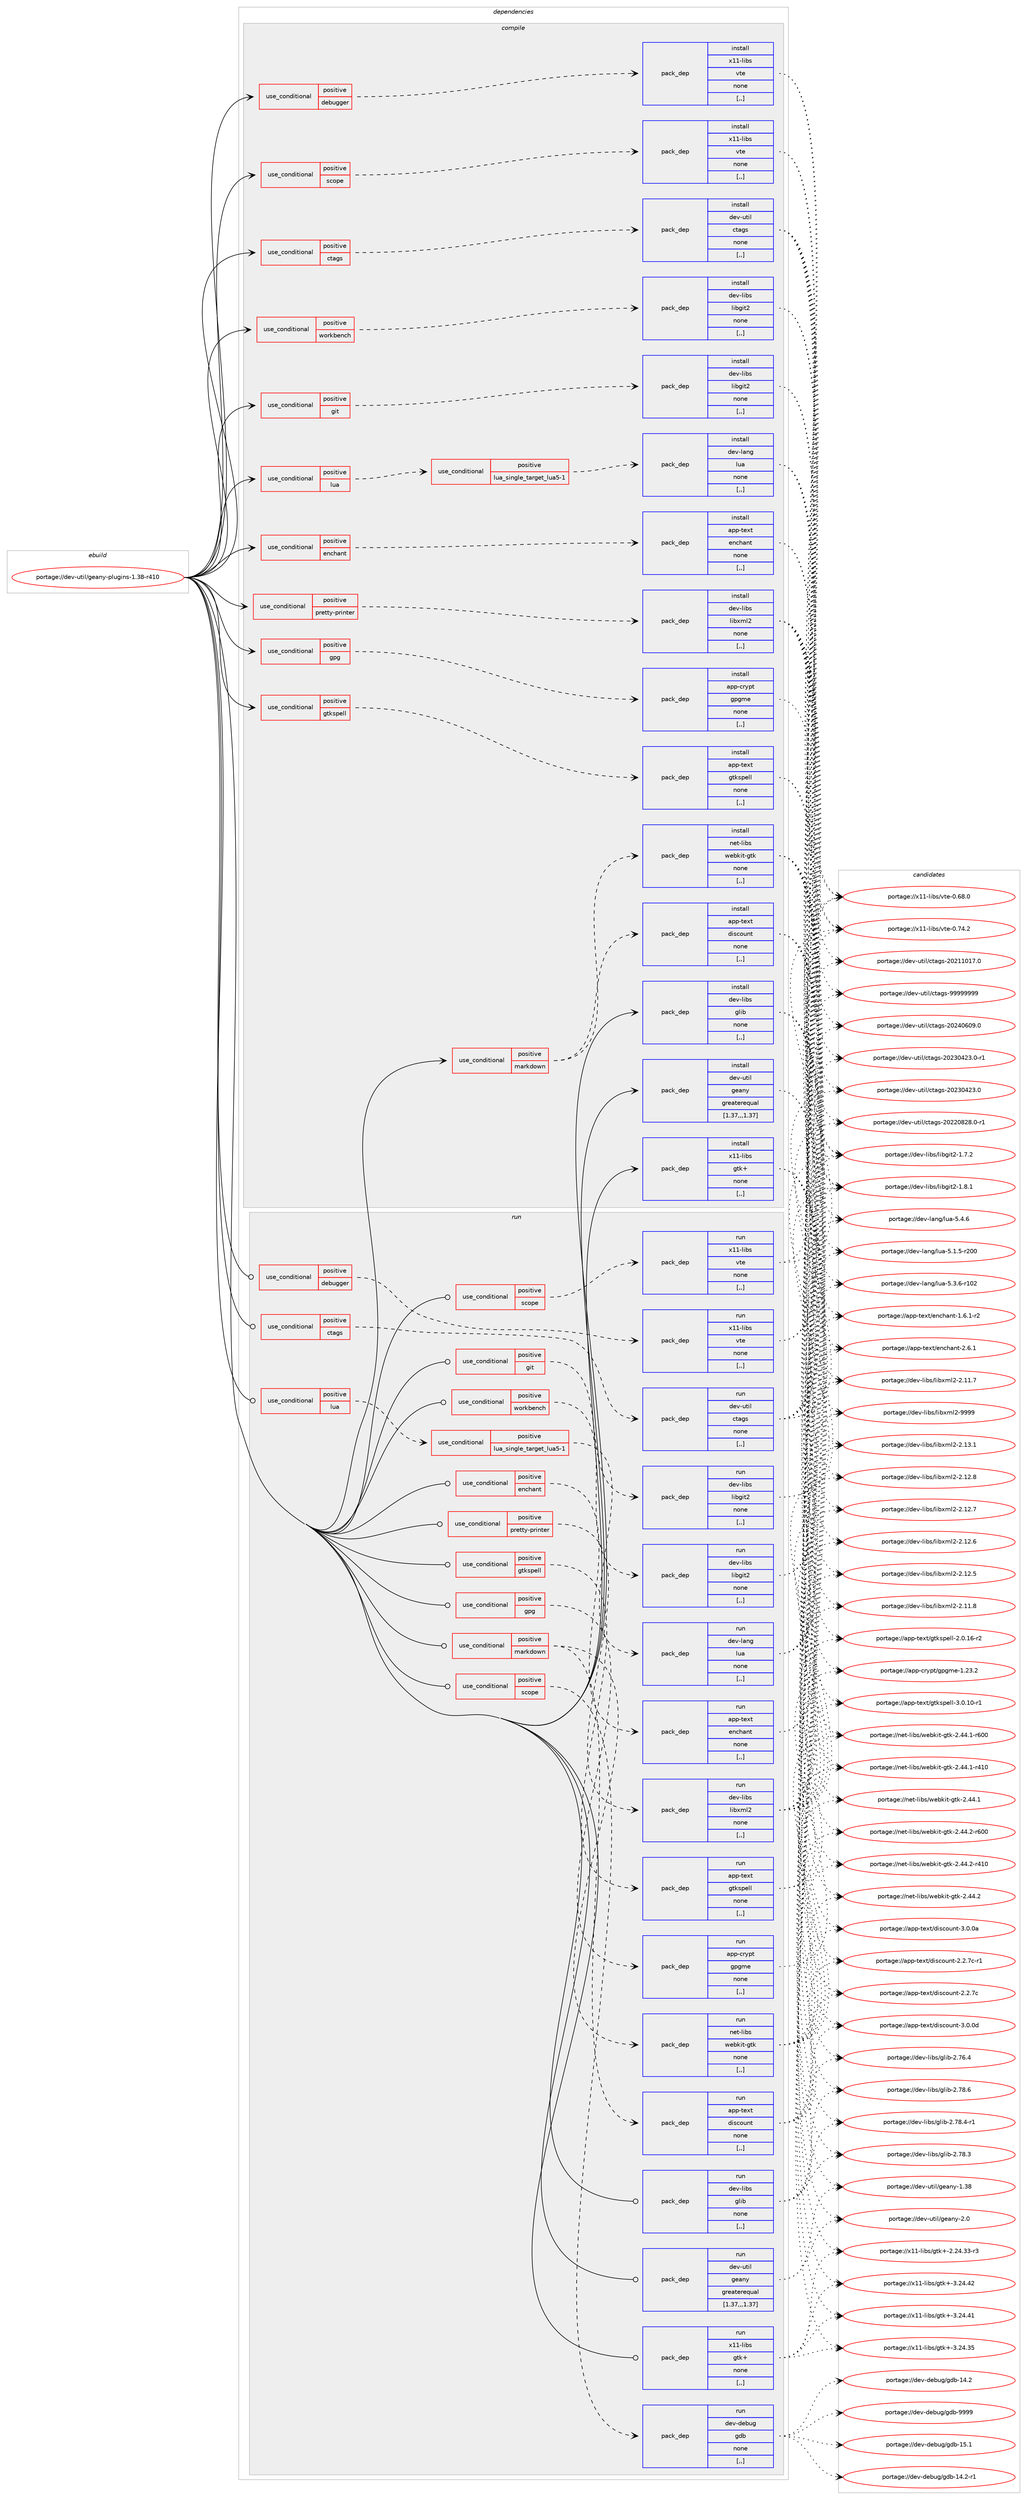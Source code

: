 digraph prolog {

# *************
# Graph options
# *************

newrank=true;
concentrate=true;
compound=true;
graph [rankdir=LR,fontname=Helvetica,fontsize=10,ranksep=1.5];#, ranksep=2.5, nodesep=0.2];
edge  [arrowhead=vee];
node  [fontname=Helvetica,fontsize=10];

# **********
# The ebuild
# **********

subgraph cluster_leftcol {
color=gray;
label=<<i>ebuild</i>>;
id [label="portage://dev-util/geany-plugins-1.38-r410", color=red, width=4, href="../dev-util/geany-plugins-1.38-r410.svg"];
}

# ****************
# The dependencies
# ****************

subgraph cluster_midcol {
color=gray;
label=<<i>dependencies</i>>;
subgraph cluster_compile {
fillcolor="#eeeeee";
style=filled;
label=<<i>compile</i>>;
subgraph cond60452 {
dependency214331 [label=<<TABLE BORDER="0" CELLBORDER="1" CELLSPACING="0" CELLPADDING="4"><TR><TD ROWSPAN="3" CELLPADDING="10">use_conditional</TD></TR><TR><TD>positive</TD></TR><TR><TD>ctags</TD></TR></TABLE>>, shape=none, color=red];
subgraph pack152474 {
dependency214332 [label=<<TABLE BORDER="0" CELLBORDER="1" CELLSPACING="0" CELLPADDING="4" WIDTH="220"><TR><TD ROWSPAN="6" CELLPADDING="30">pack_dep</TD></TR><TR><TD WIDTH="110">install</TD></TR><TR><TD>dev-util</TD></TR><TR><TD>ctags</TD></TR><TR><TD>none</TD></TR><TR><TD>[,,]</TD></TR></TABLE>>, shape=none, color=blue];
}
dependency214331:e -> dependency214332:w [weight=20,style="dashed",arrowhead="vee"];
}
id:e -> dependency214331:w [weight=20,style="solid",arrowhead="vee"];
subgraph cond60453 {
dependency214333 [label=<<TABLE BORDER="0" CELLBORDER="1" CELLSPACING="0" CELLPADDING="4"><TR><TD ROWSPAN="3" CELLPADDING="10">use_conditional</TD></TR><TR><TD>positive</TD></TR><TR><TD>debugger</TD></TR></TABLE>>, shape=none, color=red];
subgraph pack152475 {
dependency214334 [label=<<TABLE BORDER="0" CELLBORDER="1" CELLSPACING="0" CELLPADDING="4" WIDTH="220"><TR><TD ROWSPAN="6" CELLPADDING="30">pack_dep</TD></TR><TR><TD WIDTH="110">install</TD></TR><TR><TD>x11-libs</TD></TR><TR><TD>vte</TD></TR><TR><TD>none</TD></TR><TR><TD>[,,]</TD></TR></TABLE>>, shape=none, color=blue];
}
dependency214333:e -> dependency214334:w [weight=20,style="dashed",arrowhead="vee"];
}
id:e -> dependency214333:w [weight=20,style="solid",arrowhead="vee"];
subgraph cond60454 {
dependency214335 [label=<<TABLE BORDER="0" CELLBORDER="1" CELLSPACING="0" CELLPADDING="4"><TR><TD ROWSPAN="3" CELLPADDING="10">use_conditional</TD></TR><TR><TD>positive</TD></TR><TR><TD>enchant</TD></TR></TABLE>>, shape=none, color=red];
subgraph pack152476 {
dependency214336 [label=<<TABLE BORDER="0" CELLBORDER="1" CELLSPACING="0" CELLPADDING="4" WIDTH="220"><TR><TD ROWSPAN="6" CELLPADDING="30">pack_dep</TD></TR><TR><TD WIDTH="110">install</TD></TR><TR><TD>app-text</TD></TR><TR><TD>enchant</TD></TR><TR><TD>none</TD></TR><TR><TD>[,,]</TD></TR></TABLE>>, shape=none, color=blue];
}
dependency214335:e -> dependency214336:w [weight=20,style="dashed",arrowhead="vee"];
}
id:e -> dependency214335:w [weight=20,style="solid",arrowhead="vee"];
subgraph cond60455 {
dependency214337 [label=<<TABLE BORDER="0" CELLBORDER="1" CELLSPACING="0" CELLPADDING="4"><TR><TD ROWSPAN="3" CELLPADDING="10">use_conditional</TD></TR><TR><TD>positive</TD></TR><TR><TD>git</TD></TR></TABLE>>, shape=none, color=red];
subgraph pack152477 {
dependency214338 [label=<<TABLE BORDER="0" CELLBORDER="1" CELLSPACING="0" CELLPADDING="4" WIDTH="220"><TR><TD ROWSPAN="6" CELLPADDING="30">pack_dep</TD></TR><TR><TD WIDTH="110">install</TD></TR><TR><TD>dev-libs</TD></TR><TR><TD>libgit2</TD></TR><TR><TD>none</TD></TR><TR><TD>[,,]</TD></TR></TABLE>>, shape=none, color=blue];
}
dependency214337:e -> dependency214338:w [weight=20,style="dashed",arrowhead="vee"];
}
id:e -> dependency214337:w [weight=20,style="solid",arrowhead="vee"];
subgraph cond60456 {
dependency214339 [label=<<TABLE BORDER="0" CELLBORDER="1" CELLSPACING="0" CELLPADDING="4"><TR><TD ROWSPAN="3" CELLPADDING="10">use_conditional</TD></TR><TR><TD>positive</TD></TR><TR><TD>gpg</TD></TR></TABLE>>, shape=none, color=red];
subgraph pack152478 {
dependency214340 [label=<<TABLE BORDER="0" CELLBORDER="1" CELLSPACING="0" CELLPADDING="4" WIDTH="220"><TR><TD ROWSPAN="6" CELLPADDING="30">pack_dep</TD></TR><TR><TD WIDTH="110">install</TD></TR><TR><TD>app-crypt</TD></TR><TR><TD>gpgme</TD></TR><TR><TD>none</TD></TR><TR><TD>[,,]</TD></TR></TABLE>>, shape=none, color=blue];
}
dependency214339:e -> dependency214340:w [weight=20,style="dashed",arrowhead="vee"];
}
id:e -> dependency214339:w [weight=20,style="solid",arrowhead="vee"];
subgraph cond60457 {
dependency214341 [label=<<TABLE BORDER="0" CELLBORDER="1" CELLSPACING="0" CELLPADDING="4"><TR><TD ROWSPAN="3" CELLPADDING="10">use_conditional</TD></TR><TR><TD>positive</TD></TR><TR><TD>gtkspell</TD></TR></TABLE>>, shape=none, color=red];
subgraph pack152479 {
dependency214342 [label=<<TABLE BORDER="0" CELLBORDER="1" CELLSPACING="0" CELLPADDING="4" WIDTH="220"><TR><TD ROWSPAN="6" CELLPADDING="30">pack_dep</TD></TR><TR><TD WIDTH="110">install</TD></TR><TR><TD>app-text</TD></TR><TR><TD>gtkspell</TD></TR><TR><TD>none</TD></TR><TR><TD>[,,]</TD></TR></TABLE>>, shape=none, color=blue];
}
dependency214341:e -> dependency214342:w [weight=20,style="dashed",arrowhead="vee"];
}
id:e -> dependency214341:w [weight=20,style="solid",arrowhead="vee"];
subgraph cond60458 {
dependency214343 [label=<<TABLE BORDER="0" CELLBORDER="1" CELLSPACING="0" CELLPADDING="4"><TR><TD ROWSPAN="3" CELLPADDING="10">use_conditional</TD></TR><TR><TD>positive</TD></TR><TR><TD>lua</TD></TR></TABLE>>, shape=none, color=red];
subgraph cond60459 {
dependency214344 [label=<<TABLE BORDER="0" CELLBORDER="1" CELLSPACING="0" CELLPADDING="4"><TR><TD ROWSPAN="3" CELLPADDING="10">use_conditional</TD></TR><TR><TD>positive</TD></TR><TR><TD>lua_single_target_lua5-1</TD></TR></TABLE>>, shape=none, color=red];
subgraph pack152480 {
dependency214345 [label=<<TABLE BORDER="0" CELLBORDER="1" CELLSPACING="0" CELLPADDING="4" WIDTH="220"><TR><TD ROWSPAN="6" CELLPADDING="30">pack_dep</TD></TR><TR><TD WIDTH="110">install</TD></TR><TR><TD>dev-lang</TD></TR><TR><TD>lua</TD></TR><TR><TD>none</TD></TR><TR><TD>[,,]</TD></TR></TABLE>>, shape=none, color=blue];
}
dependency214344:e -> dependency214345:w [weight=20,style="dashed",arrowhead="vee"];
}
dependency214343:e -> dependency214344:w [weight=20,style="dashed",arrowhead="vee"];
}
id:e -> dependency214343:w [weight=20,style="solid",arrowhead="vee"];
subgraph cond60460 {
dependency214346 [label=<<TABLE BORDER="0" CELLBORDER="1" CELLSPACING="0" CELLPADDING="4"><TR><TD ROWSPAN="3" CELLPADDING="10">use_conditional</TD></TR><TR><TD>positive</TD></TR><TR><TD>markdown</TD></TR></TABLE>>, shape=none, color=red];
subgraph pack152481 {
dependency214347 [label=<<TABLE BORDER="0" CELLBORDER="1" CELLSPACING="0" CELLPADDING="4" WIDTH="220"><TR><TD ROWSPAN="6" CELLPADDING="30">pack_dep</TD></TR><TR><TD WIDTH="110">install</TD></TR><TR><TD>app-text</TD></TR><TR><TD>discount</TD></TR><TR><TD>none</TD></TR><TR><TD>[,,]</TD></TR></TABLE>>, shape=none, color=blue];
}
dependency214346:e -> dependency214347:w [weight=20,style="dashed",arrowhead="vee"];
subgraph pack152482 {
dependency214348 [label=<<TABLE BORDER="0" CELLBORDER="1" CELLSPACING="0" CELLPADDING="4" WIDTH="220"><TR><TD ROWSPAN="6" CELLPADDING="30">pack_dep</TD></TR><TR><TD WIDTH="110">install</TD></TR><TR><TD>net-libs</TD></TR><TR><TD>webkit-gtk</TD></TR><TR><TD>none</TD></TR><TR><TD>[,,]</TD></TR></TABLE>>, shape=none, color=blue];
}
dependency214346:e -> dependency214348:w [weight=20,style="dashed",arrowhead="vee"];
}
id:e -> dependency214346:w [weight=20,style="solid",arrowhead="vee"];
subgraph cond60461 {
dependency214349 [label=<<TABLE BORDER="0" CELLBORDER="1" CELLSPACING="0" CELLPADDING="4"><TR><TD ROWSPAN="3" CELLPADDING="10">use_conditional</TD></TR><TR><TD>positive</TD></TR><TR><TD>pretty-printer</TD></TR></TABLE>>, shape=none, color=red];
subgraph pack152483 {
dependency214350 [label=<<TABLE BORDER="0" CELLBORDER="1" CELLSPACING="0" CELLPADDING="4" WIDTH="220"><TR><TD ROWSPAN="6" CELLPADDING="30">pack_dep</TD></TR><TR><TD WIDTH="110">install</TD></TR><TR><TD>dev-libs</TD></TR><TR><TD>libxml2</TD></TR><TR><TD>none</TD></TR><TR><TD>[,,]</TD></TR></TABLE>>, shape=none, color=blue];
}
dependency214349:e -> dependency214350:w [weight=20,style="dashed",arrowhead="vee"];
}
id:e -> dependency214349:w [weight=20,style="solid",arrowhead="vee"];
subgraph cond60462 {
dependency214351 [label=<<TABLE BORDER="0" CELLBORDER="1" CELLSPACING="0" CELLPADDING="4"><TR><TD ROWSPAN="3" CELLPADDING="10">use_conditional</TD></TR><TR><TD>positive</TD></TR><TR><TD>scope</TD></TR></TABLE>>, shape=none, color=red];
subgraph pack152484 {
dependency214352 [label=<<TABLE BORDER="0" CELLBORDER="1" CELLSPACING="0" CELLPADDING="4" WIDTH="220"><TR><TD ROWSPAN="6" CELLPADDING="30">pack_dep</TD></TR><TR><TD WIDTH="110">install</TD></TR><TR><TD>x11-libs</TD></TR><TR><TD>vte</TD></TR><TR><TD>none</TD></TR><TR><TD>[,,]</TD></TR></TABLE>>, shape=none, color=blue];
}
dependency214351:e -> dependency214352:w [weight=20,style="dashed",arrowhead="vee"];
}
id:e -> dependency214351:w [weight=20,style="solid",arrowhead="vee"];
subgraph cond60463 {
dependency214353 [label=<<TABLE BORDER="0" CELLBORDER="1" CELLSPACING="0" CELLPADDING="4"><TR><TD ROWSPAN="3" CELLPADDING="10">use_conditional</TD></TR><TR><TD>positive</TD></TR><TR><TD>workbench</TD></TR></TABLE>>, shape=none, color=red];
subgraph pack152485 {
dependency214354 [label=<<TABLE BORDER="0" CELLBORDER="1" CELLSPACING="0" CELLPADDING="4" WIDTH="220"><TR><TD ROWSPAN="6" CELLPADDING="30">pack_dep</TD></TR><TR><TD WIDTH="110">install</TD></TR><TR><TD>dev-libs</TD></TR><TR><TD>libgit2</TD></TR><TR><TD>none</TD></TR><TR><TD>[,,]</TD></TR></TABLE>>, shape=none, color=blue];
}
dependency214353:e -> dependency214354:w [weight=20,style="dashed",arrowhead="vee"];
}
id:e -> dependency214353:w [weight=20,style="solid",arrowhead="vee"];
subgraph pack152486 {
dependency214355 [label=<<TABLE BORDER="0" CELLBORDER="1" CELLSPACING="0" CELLPADDING="4" WIDTH="220"><TR><TD ROWSPAN="6" CELLPADDING="30">pack_dep</TD></TR><TR><TD WIDTH="110">install</TD></TR><TR><TD>dev-libs</TD></TR><TR><TD>glib</TD></TR><TR><TD>none</TD></TR><TR><TD>[,,]</TD></TR></TABLE>>, shape=none, color=blue];
}
id:e -> dependency214355:w [weight=20,style="solid",arrowhead="vee"];
subgraph pack152487 {
dependency214356 [label=<<TABLE BORDER="0" CELLBORDER="1" CELLSPACING="0" CELLPADDING="4" WIDTH="220"><TR><TD ROWSPAN="6" CELLPADDING="30">pack_dep</TD></TR><TR><TD WIDTH="110">install</TD></TR><TR><TD>dev-util</TD></TR><TR><TD>geany</TD></TR><TR><TD>greaterequal</TD></TR><TR><TD>[1.37,,,1.37]</TD></TR></TABLE>>, shape=none, color=blue];
}
id:e -> dependency214356:w [weight=20,style="solid",arrowhead="vee"];
subgraph pack152488 {
dependency214357 [label=<<TABLE BORDER="0" CELLBORDER="1" CELLSPACING="0" CELLPADDING="4" WIDTH="220"><TR><TD ROWSPAN="6" CELLPADDING="30">pack_dep</TD></TR><TR><TD WIDTH="110">install</TD></TR><TR><TD>x11-libs</TD></TR><TR><TD>gtk+</TD></TR><TR><TD>none</TD></TR><TR><TD>[,,]</TD></TR></TABLE>>, shape=none, color=blue];
}
id:e -> dependency214357:w [weight=20,style="solid",arrowhead="vee"];
}
subgraph cluster_compileandrun {
fillcolor="#eeeeee";
style=filled;
label=<<i>compile and run</i>>;
}
subgraph cluster_run {
fillcolor="#eeeeee";
style=filled;
label=<<i>run</i>>;
subgraph cond60464 {
dependency214358 [label=<<TABLE BORDER="0" CELLBORDER="1" CELLSPACING="0" CELLPADDING="4"><TR><TD ROWSPAN="3" CELLPADDING="10">use_conditional</TD></TR><TR><TD>positive</TD></TR><TR><TD>ctags</TD></TR></TABLE>>, shape=none, color=red];
subgraph pack152489 {
dependency214359 [label=<<TABLE BORDER="0" CELLBORDER="1" CELLSPACING="0" CELLPADDING="4" WIDTH="220"><TR><TD ROWSPAN="6" CELLPADDING="30">pack_dep</TD></TR><TR><TD WIDTH="110">run</TD></TR><TR><TD>dev-util</TD></TR><TR><TD>ctags</TD></TR><TR><TD>none</TD></TR><TR><TD>[,,]</TD></TR></TABLE>>, shape=none, color=blue];
}
dependency214358:e -> dependency214359:w [weight=20,style="dashed",arrowhead="vee"];
}
id:e -> dependency214358:w [weight=20,style="solid",arrowhead="odot"];
subgraph cond60465 {
dependency214360 [label=<<TABLE BORDER="0" CELLBORDER="1" CELLSPACING="0" CELLPADDING="4"><TR><TD ROWSPAN="3" CELLPADDING="10">use_conditional</TD></TR><TR><TD>positive</TD></TR><TR><TD>debugger</TD></TR></TABLE>>, shape=none, color=red];
subgraph pack152490 {
dependency214361 [label=<<TABLE BORDER="0" CELLBORDER="1" CELLSPACING="0" CELLPADDING="4" WIDTH="220"><TR><TD ROWSPAN="6" CELLPADDING="30">pack_dep</TD></TR><TR><TD WIDTH="110">run</TD></TR><TR><TD>x11-libs</TD></TR><TR><TD>vte</TD></TR><TR><TD>none</TD></TR><TR><TD>[,,]</TD></TR></TABLE>>, shape=none, color=blue];
}
dependency214360:e -> dependency214361:w [weight=20,style="dashed",arrowhead="vee"];
}
id:e -> dependency214360:w [weight=20,style="solid",arrowhead="odot"];
subgraph cond60466 {
dependency214362 [label=<<TABLE BORDER="0" CELLBORDER="1" CELLSPACING="0" CELLPADDING="4"><TR><TD ROWSPAN="3" CELLPADDING="10">use_conditional</TD></TR><TR><TD>positive</TD></TR><TR><TD>enchant</TD></TR></TABLE>>, shape=none, color=red];
subgraph pack152491 {
dependency214363 [label=<<TABLE BORDER="0" CELLBORDER="1" CELLSPACING="0" CELLPADDING="4" WIDTH="220"><TR><TD ROWSPAN="6" CELLPADDING="30">pack_dep</TD></TR><TR><TD WIDTH="110">run</TD></TR><TR><TD>app-text</TD></TR><TR><TD>enchant</TD></TR><TR><TD>none</TD></TR><TR><TD>[,,]</TD></TR></TABLE>>, shape=none, color=blue];
}
dependency214362:e -> dependency214363:w [weight=20,style="dashed",arrowhead="vee"];
}
id:e -> dependency214362:w [weight=20,style="solid",arrowhead="odot"];
subgraph cond60467 {
dependency214364 [label=<<TABLE BORDER="0" CELLBORDER="1" CELLSPACING="0" CELLPADDING="4"><TR><TD ROWSPAN="3" CELLPADDING="10">use_conditional</TD></TR><TR><TD>positive</TD></TR><TR><TD>git</TD></TR></TABLE>>, shape=none, color=red];
subgraph pack152492 {
dependency214365 [label=<<TABLE BORDER="0" CELLBORDER="1" CELLSPACING="0" CELLPADDING="4" WIDTH="220"><TR><TD ROWSPAN="6" CELLPADDING="30">pack_dep</TD></TR><TR><TD WIDTH="110">run</TD></TR><TR><TD>dev-libs</TD></TR><TR><TD>libgit2</TD></TR><TR><TD>none</TD></TR><TR><TD>[,,]</TD></TR></TABLE>>, shape=none, color=blue];
}
dependency214364:e -> dependency214365:w [weight=20,style="dashed",arrowhead="vee"];
}
id:e -> dependency214364:w [weight=20,style="solid",arrowhead="odot"];
subgraph cond60468 {
dependency214366 [label=<<TABLE BORDER="0" CELLBORDER="1" CELLSPACING="0" CELLPADDING="4"><TR><TD ROWSPAN="3" CELLPADDING="10">use_conditional</TD></TR><TR><TD>positive</TD></TR><TR><TD>gpg</TD></TR></TABLE>>, shape=none, color=red];
subgraph pack152493 {
dependency214367 [label=<<TABLE BORDER="0" CELLBORDER="1" CELLSPACING="0" CELLPADDING="4" WIDTH="220"><TR><TD ROWSPAN="6" CELLPADDING="30">pack_dep</TD></TR><TR><TD WIDTH="110">run</TD></TR><TR><TD>app-crypt</TD></TR><TR><TD>gpgme</TD></TR><TR><TD>none</TD></TR><TR><TD>[,,]</TD></TR></TABLE>>, shape=none, color=blue];
}
dependency214366:e -> dependency214367:w [weight=20,style="dashed",arrowhead="vee"];
}
id:e -> dependency214366:w [weight=20,style="solid",arrowhead="odot"];
subgraph cond60469 {
dependency214368 [label=<<TABLE BORDER="0" CELLBORDER="1" CELLSPACING="0" CELLPADDING="4"><TR><TD ROWSPAN="3" CELLPADDING="10">use_conditional</TD></TR><TR><TD>positive</TD></TR><TR><TD>gtkspell</TD></TR></TABLE>>, shape=none, color=red];
subgraph pack152494 {
dependency214369 [label=<<TABLE BORDER="0" CELLBORDER="1" CELLSPACING="0" CELLPADDING="4" WIDTH="220"><TR><TD ROWSPAN="6" CELLPADDING="30">pack_dep</TD></TR><TR><TD WIDTH="110">run</TD></TR><TR><TD>app-text</TD></TR><TR><TD>gtkspell</TD></TR><TR><TD>none</TD></TR><TR><TD>[,,]</TD></TR></TABLE>>, shape=none, color=blue];
}
dependency214368:e -> dependency214369:w [weight=20,style="dashed",arrowhead="vee"];
}
id:e -> dependency214368:w [weight=20,style="solid",arrowhead="odot"];
subgraph cond60470 {
dependency214370 [label=<<TABLE BORDER="0" CELLBORDER="1" CELLSPACING="0" CELLPADDING="4"><TR><TD ROWSPAN="3" CELLPADDING="10">use_conditional</TD></TR><TR><TD>positive</TD></TR><TR><TD>lua</TD></TR></TABLE>>, shape=none, color=red];
subgraph cond60471 {
dependency214371 [label=<<TABLE BORDER="0" CELLBORDER="1" CELLSPACING="0" CELLPADDING="4"><TR><TD ROWSPAN="3" CELLPADDING="10">use_conditional</TD></TR><TR><TD>positive</TD></TR><TR><TD>lua_single_target_lua5-1</TD></TR></TABLE>>, shape=none, color=red];
subgraph pack152495 {
dependency214372 [label=<<TABLE BORDER="0" CELLBORDER="1" CELLSPACING="0" CELLPADDING="4" WIDTH="220"><TR><TD ROWSPAN="6" CELLPADDING="30">pack_dep</TD></TR><TR><TD WIDTH="110">run</TD></TR><TR><TD>dev-lang</TD></TR><TR><TD>lua</TD></TR><TR><TD>none</TD></TR><TR><TD>[,,]</TD></TR></TABLE>>, shape=none, color=blue];
}
dependency214371:e -> dependency214372:w [weight=20,style="dashed",arrowhead="vee"];
}
dependency214370:e -> dependency214371:w [weight=20,style="dashed",arrowhead="vee"];
}
id:e -> dependency214370:w [weight=20,style="solid",arrowhead="odot"];
subgraph cond60472 {
dependency214373 [label=<<TABLE BORDER="0" CELLBORDER="1" CELLSPACING="0" CELLPADDING="4"><TR><TD ROWSPAN="3" CELLPADDING="10">use_conditional</TD></TR><TR><TD>positive</TD></TR><TR><TD>markdown</TD></TR></TABLE>>, shape=none, color=red];
subgraph pack152496 {
dependency214374 [label=<<TABLE BORDER="0" CELLBORDER="1" CELLSPACING="0" CELLPADDING="4" WIDTH="220"><TR><TD ROWSPAN="6" CELLPADDING="30">pack_dep</TD></TR><TR><TD WIDTH="110">run</TD></TR><TR><TD>app-text</TD></TR><TR><TD>discount</TD></TR><TR><TD>none</TD></TR><TR><TD>[,,]</TD></TR></TABLE>>, shape=none, color=blue];
}
dependency214373:e -> dependency214374:w [weight=20,style="dashed",arrowhead="vee"];
subgraph pack152497 {
dependency214375 [label=<<TABLE BORDER="0" CELLBORDER="1" CELLSPACING="0" CELLPADDING="4" WIDTH="220"><TR><TD ROWSPAN="6" CELLPADDING="30">pack_dep</TD></TR><TR><TD WIDTH="110">run</TD></TR><TR><TD>net-libs</TD></TR><TR><TD>webkit-gtk</TD></TR><TR><TD>none</TD></TR><TR><TD>[,,]</TD></TR></TABLE>>, shape=none, color=blue];
}
dependency214373:e -> dependency214375:w [weight=20,style="dashed",arrowhead="vee"];
}
id:e -> dependency214373:w [weight=20,style="solid",arrowhead="odot"];
subgraph cond60473 {
dependency214376 [label=<<TABLE BORDER="0" CELLBORDER="1" CELLSPACING="0" CELLPADDING="4"><TR><TD ROWSPAN="3" CELLPADDING="10">use_conditional</TD></TR><TR><TD>positive</TD></TR><TR><TD>pretty-printer</TD></TR></TABLE>>, shape=none, color=red];
subgraph pack152498 {
dependency214377 [label=<<TABLE BORDER="0" CELLBORDER="1" CELLSPACING="0" CELLPADDING="4" WIDTH="220"><TR><TD ROWSPAN="6" CELLPADDING="30">pack_dep</TD></TR><TR><TD WIDTH="110">run</TD></TR><TR><TD>dev-libs</TD></TR><TR><TD>libxml2</TD></TR><TR><TD>none</TD></TR><TR><TD>[,,]</TD></TR></TABLE>>, shape=none, color=blue];
}
dependency214376:e -> dependency214377:w [weight=20,style="dashed",arrowhead="vee"];
}
id:e -> dependency214376:w [weight=20,style="solid",arrowhead="odot"];
subgraph cond60474 {
dependency214378 [label=<<TABLE BORDER="0" CELLBORDER="1" CELLSPACING="0" CELLPADDING="4"><TR><TD ROWSPAN="3" CELLPADDING="10">use_conditional</TD></TR><TR><TD>positive</TD></TR><TR><TD>scope</TD></TR></TABLE>>, shape=none, color=red];
subgraph pack152499 {
dependency214379 [label=<<TABLE BORDER="0" CELLBORDER="1" CELLSPACING="0" CELLPADDING="4" WIDTH="220"><TR><TD ROWSPAN="6" CELLPADDING="30">pack_dep</TD></TR><TR><TD WIDTH="110">run</TD></TR><TR><TD>dev-debug</TD></TR><TR><TD>gdb</TD></TR><TR><TD>none</TD></TR><TR><TD>[,,]</TD></TR></TABLE>>, shape=none, color=blue];
}
dependency214378:e -> dependency214379:w [weight=20,style="dashed",arrowhead="vee"];
}
id:e -> dependency214378:w [weight=20,style="solid",arrowhead="odot"];
subgraph cond60475 {
dependency214380 [label=<<TABLE BORDER="0" CELLBORDER="1" CELLSPACING="0" CELLPADDING="4"><TR><TD ROWSPAN="3" CELLPADDING="10">use_conditional</TD></TR><TR><TD>positive</TD></TR><TR><TD>scope</TD></TR></TABLE>>, shape=none, color=red];
subgraph pack152500 {
dependency214381 [label=<<TABLE BORDER="0" CELLBORDER="1" CELLSPACING="0" CELLPADDING="4" WIDTH="220"><TR><TD ROWSPAN="6" CELLPADDING="30">pack_dep</TD></TR><TR><TD WIDTH="110">run</TD></TR><TR><TD>x11-libs</TD></TR><TR><TD>vte</TD></TR><TR><TD>none</TD></TR><TR><TD>[,,]</TD></TR></TABLE>>, shape=none, color=blue];
}
dependency214380:e -> dependency214381:w [weight=20,style="dashed",arrowhead="vee"];
}
id:e -> dependency214380:w [weight=20,style="solid",arrowhead="odot"];
subgraph cond60476 {
dependency214382 [label=<<TABLE BORDER="0" CELLBORDER="1" CELLSPACING="0" CELLPADDING="4"><TR><TD ROWSPAN="3" CELLPADDING="10">use_conditional</TD></TR><TR><TD>positive</TD></TR><TR><TD>workbench</TD></TR></TABLE>>, shape=none, color=red];
subgraph pack152501 {
dependency214383 [label=<<TABLE BORDER="0" CELLBORDER="1" CELLSPACING="0" CELLPADDING="4" WIDTH="220"><TR><TD ROWSPAN="6" CELLPADDING="30">pack_dep</TD></TR><TR><TD WIDTH="110">run</TD></TR><TR><TD>dev-libs</TD></TR><TR><TD>libgit2</TD></TR><TR><TD>none</TD></TR><TR><TD>[,,]</TD></TR></TABLE>>, shape=none, color=blue];
}
dependency214382:e -> dependency214383:w [weight=20,style="dashed",arrowhead="vee"];
}
id:e -> dependency214382:w [weight=20,style="solid",arrowhead="odot"];
subgraph pack152502 {
dependency214384 [label=<<TABLE BORDER="0" CELLBORDER="1" CELLSPACING="0" CELLPADDING="4" WIDTH="220"><TR><TD ROWSPAN="6" CELLPADDING="30">pack_dep</TD></TR><TR><TD WIDTH="110">run</TD></TR><TR><TD>dev-libs</TD></TR><TR><TD>glib</TD></TR><TR><TD>none</TD></TR><TR><TD>[,,]</TD></TR></TABLE>>, shape=none, color=blue];
}
id:e -> dependency214384:w [weight=20,style="solid",arrowhead="odot"];
subgraph pack152503 {
dependency214385 [label=<<TABLE BORDER="0" CELLBORDER="1" CELLSPACING="0" CELLPADDING="4" WIDTH="220"><TR><TD ROWSPAN="6" CELLPADDING="30">pack_dep</TD></TR><TR><TD WIDTH="110">run</TD></TR><TR><TD>dev-util</TD></TR><TR><TD>geany</TD></TR><TR><TD>greaterequal</TD></TR><TR><TD>[1.37,,,1.37]</TD></TR></TABLE>>, shape=none, color=blue];
}
id:e -> dependency214385:w [weight=20,style="solid",arrowhead="odot"];
subgraph pack152504 {
dependency214386 [label=<<TABLE BORDER="0" CELLBORDER="1" CELLSPACING="0" CELLPADDING="4" WIDTH="220"><TR><TD ROWSPAN="6" CELLPADDING="30">pack_dep</TD></TR><TR><TD WIDTH="110">run</TD></TR><TR><TD>x11-libs</TD></TR><TR><TD>gtk+</TD></TR><TR><TD>none</TD></TR><TR><TD>[,,]</TD></TR></TABLE>>, shape=none, color=blue];
}
id:e -> dependency214386:w [weight=20,style="solid",arrowhead="odot"];
}
}

# **************
# The candidates
# **************

subgraph cluster_choices {
rank=same;
color=gray;
label=<<i>candidates</i>>;

subgraph choice152474 {
color=black;
nodesep=1;
choice10010111845117116105108479911697103115455757575757575757 [label="portage://dev-util/ctags-99999999", color=red, width=4,href="../dev-util/ctags-99999999.svg"];
choice100101118451171161051084799116971031154550485052485448574648 [label="portage://dev-util/ctags-20240609.0", color=red, width=4,href="../dev-util/ctags-20240609.0.svg"];
choice1001011184511711610510847991169710311545504850514852505146484511449 [label="portage://dev-util/ctags-20230423.0-r1", color=red, width=4,href="../dev-util/ctags-20230423.0-r1.svg"];
choice100101118451171161051084799116971031154550485051485250514648 [label="portage://dev-util/ctags-20230423.0", color=red, width=4,href="../dev-util/ctags-20230423.0.svg"];
choice1001011184511711610510847991169710311545504850504856505646484511449 [label="portage://dev-util/ctags-20220828.0-r1", color=red, width=4,href="../dev-util/ctags-20220828.0-r1.svg"];
choice100101118451171161051084799116971031154550485049494849554648 [label="portage://dev-util/ctags-20211017.0", color=red, width=4,href="../dev-util/ctags-20211017.0.svg"];
dependency214332:e -> choice10010111845117116105108479911697103115455757575757575757:w [style=dotted,weight="100"];
dependency214332:e -> choice100101118451171161051084799116971031154550485052485448574648:w [style=dotted,weight="100"];
dependency214332:e -> choice1001011184511711610510847991169710311545504850514852505146484511449:w [style=dotted,weight="100"];
dependency214332:e -> choice100101118451171161051084799116971031154550485051485250514648:w [style=dotted,weight="100"];
dependency214332:e -> choice1001011184511711610510847991169710311545504850504856505646484511449:w [style=dotted,weight="100"];
dependency214332:e -> choice100101118451171161051084799116971031154550485049494849554648:w [style=dotted,weight="100"];
}
subgraph choice152475 {
color=black;
nodesep=1;
choice120494945108105981154711811610145484655524650 [label="portage://x11-libs/vte-0.74.2", color=red, width=4,href="../x11-libs/vte-0.74.2.svg"];
choice120494945108105981154711811610145484654564648 [label="portage://x11-libs/vte-0.68.0", color=red, width=4,href="../x11-libs/vte-0.68.0.svg"];
dependency214334:e -> choice120494945108105981154711811610145484655524650:w [style=dotted,weight="100"];
dependency214334:e -> choice120494945108105981154711811610145484654564648:w [style=dotted,weight="100"];
}
subgraph choice152476 {
color=black;
nodesep=1;
choice9711211245116101120116471011109910497110116455046544649 [label="portage://app-text/enchant-2.6.1", color=red, width=4,href="../app-text/enchant-2.6.1.svg"];
choice97112112451161011201164710111099104971101164549465446494511450 [label="portage://app-text/enchant-1.6.1-r2", color=red, width=4,href="../app-text/enchant-1.6.1-r2.svg"];
dependency214336:e -> choice9711211245116101120116471011109910497110116455046544649:w [style=dotted,weight="100"];
dependency214336:e -> choice97112112451161011201164710111099104971101164549465446494511450:w [style=dotted,weight="100"];
}
subgraph choice152477 {
color=black;
nodesep=1;
choice1001011184510810598115471081059810310511650454946564649 [label="portage://dev-libs/libgit2-1.8.1", color=red, width=4,href="../dev-libs/libgit2-1.8.1.svg"];
choice1001011184510810598115471081059810310511650454946554650 [label="portage://dev-libs/libgit2-1.7.2", color=red, width=4,href="../dev-libs/libgit2-1.7.2.svg"];
dependency214338:e -> choice1001011184510810598115471081059810310511650454946564649:w [style=dotted,weight="100"];
dependency214338:e -> choice1001011184510810598115471081059810310511650454946554650:w [style=dotted,weight="100"];
}
subgraph choice152478 {
color=black;
nodesep=1;
choice9711211245991141211121164710311210310910145494650514650 [label="portage://app-crypt/gpgme-1.23.2", color=red, width=4,href="../app-crypt/gpgme-1.23.2.svg"];
dependency214340:e -> choice9711211245991141211121164710311210310910145494650514650:w [style=dotted,weight="100"];
}
subgraph choice152479 {
color=black;
nodesep=1;
choice971121124511610112011647103116107115112101108108455146484649484511449 [label="portage://app-text/gtkspell-3.0.10-r1", color=red, width=4,href="../app-text/gtkspell-3.0.10-r1.svg"];
choice971121124511610112011647103116107115112101108108455046484649544511450 [label="portage://app-text/gtkspell-2.0.16-r2", color=red, width=4,href="../app-text/gtkspell-2.0.16-r2.svg"];
dependency214342:e -> choice971121124511610112011647103116107115112101108108455146484649484511449:w [style=dotted,weight="100"];
dependency214342:e -> choice971121124511610112011647103116107115112101108108455046484649544511450:w [style=dotted,weight="100"];
}
subgraph choice152480 {
color=black;
nodesep=1;
choice10010111845108971101034710811797455346524654 [label="portage://dev-lang/lua-5.4.6", color=red, width=4,href="../dev-lang/lua-5.4.6.svg"];
choice1001011184510897110103471081179745534651465445114494850 [label="portage://dev-lang/lua-5.3.6-r102", color=red, width=4,href="../dev-lang/lua-5.3.6-r102.svg"];
choice1001011184510897110103471081179745534649465345114504848 [label="portage://dev-lang/lua-5.1.5-r200", color=red, width=4,href="../dev-lang/lua-5.1.5-r200.svg"];
dependency214345:e -> choice10010111845108971101034710811797455346524654:w [style=dotted,weight="100"];
dependency214345:e -> choice1001011184510897110103471081179745534651465445114494850:w [style=dotted,weight="100"];
dependency214345:e -> choice1001011184510897110103471081179745534649465345114504848:w [style=dotted,weight="100"];
}
subgraph choice152481 {
color=black;
nodesep=1;
choice97112112451161011201164710010511599111117110116455146484648100 [label="portage://app-text/discount-3.0.0d", color=red, width=4,href="../app-text/discount-3.0.0d.svg"];
choice9711211245116101120116471001051159911111711011645514648464897 [label="portage://app-text/discount-3.0.0a", color=red, width=4,href="../app-text/discount-3.0.0a.svg"];
choice97112112451161011201164710010511599111117110116455046504655994511449 [label="portage://app-text/discount-2.2.7c-r1", color=red, width=4,href="../app-text/discount-2.2.7c-r1.svg"];
choice9711211245116101120116471001051159911111711011645504650465599 [label="portage://app-text/discount-2.2.7c", color=red, width=4,href="../app-text/discount-2.2.7c.svg"];
dependency214347:e -> choice97112112451161011201164710010511599111117110116455146484648100:w [style=dotted,weight="100"];
dependency214347:e -> choice9711211245116101120116471001051159911111711011645514648464897:w [style=dotted,weight="100"];
dependency214347:e -> choice97112112451161011201164710010511599111117110116455046504655994511449:w [style=dotted,weight="100"];
dependency214347:e -> choice9711211245116101120116471001051159911111711011645504650465599:w [style=dotted,weight="100"];
}
subgraph choice152482 {
color=black;
nodesep=1;
choice11010111645108105981154711910198107105116451031161074550465252465045114544848 [label="portage://net-libs/webkit-gtk-2.44.2-r600", color=red, width=4,href="../net-libs/webkit-gtk-2.44.2-r600.svg"];
choice11010111645108105981154711910198107105116451031161074550465252465045114524948 [label="portage://net-libs/webkit-gtk-2.44.2-r410", color=red, width=4,href="../net-libs/webkit-gtk-2.44.2-r410.svg"];
choice110101116451081059811547119101981071051164510311610745504652524650 [label="portage://net-libs/webkit-gtk-2.44.2", color=red, width=4,href="../net-libs/webkit-gtk-2.44.2.svg"];
choice11010111645108105981154711910198107105116451031161074550465252464945114544848 [label="portage://net-libs/webkit-gtk-2.44.1-r600", color=red, width=4,href="../net-libs/webkit-gtk-2.44.1-r600.svg"];
choice11010111645108105981154711910198107105116451031161074550465252464945114524948 [label="portage://net-libs/webkit-gtk-2.44.1-r410", color=red, width=4,href="../net-libs/webkit-gtk-2.44.1-r410.svg"];
choice110101116451081059811547119101981071051164510311610745504652524649 [label="portage://net-libs/webkit-gtk-2.44.1", color=red, width=4,href="../net-libs/webkit-gtk-2.44.1.svg"];
dependency214348:e -> choice11010111645108105981154711910198107105116451031161074550465252465045114544848:w [style=dotted,weight="100"];
dependency214348:e -> choice11010111645108105981154711910198107105116451031161074550465252465045114524948:w [style=dotted,weight="100"];
dependency214348:e -> choice110101116451081059811547119101981071051164510311610745504652524650:w [style=dotted,weight="100"];
dependency214348:e -> choice11010111645108105981154711910198107105116451031161074550465252464945114544848:w [style=dotted,weight="100"];
dependency214348:e -> choice11010111645108105981154711910198107105116451031161074550465252464945114524948:w [style=dotted,weight="100"];
dependency214348:e -> choice110101116451081059811547119101981071051164510311610745504652524649:w [style=dotted,weight="100"];
}
subgraph choice152483 {
color=black;
nodesep=1;
choice10010111845108105981154710810598120109108504557575757 [label="portage://dev-libs/libxml2-9999", color=red, width=4,href="../dev-libs/libxml2-9999.svg"];
choice100101118451081059811547108105981201091085045504649514649 [label="portage://dev-libs/libxml2-2.13.1", color=red, width=4,href="../dev-libs/libxml2-2.13.1.svg"];
choice100101118451081059811547108105981201091085045504649504656 [label="portage://dev-libs/libxml2-2.12.8", color=red, width=4,href="../dev-libs/libxml2-2.12.8.svg"];
choice100101118451081059811547108105981201091085045504649504655 [label="portage://dev-libs/libxml2-2.12.7", color=red, width=4,href="../dev-libs/libxml2-2.12.7.svg"];
choice100101118451081059811547108105981201091085045504649504654 [label="portage://dev-libs/libxml2-2.12.6", color=red, width=4,href="../dev-libs/libxml2-2.12.6.svg"];
choice100101118451081059811547108105981201091085045504649504653 [label="portage://dev-libs/libxml2-2.12.5", color=red, width=4,href="../dev-libs/libxml2-2.12.5.svg"];
choice100101118451081059811547108105981201091085045504649494656 [label="portage://dev-libs/libxml2-2.11.8", color=red, width=4,href="../dev-libs/libxml2-2.11.8.svg"];
choice100101118451081059811547108105981201091085045504649494655 [label="portage://dev-libs/libxml2-2.11.7", color=red, width=4,href="../dev-libs/libxml2-2.11.7.svg"];
dependency214350:e -> choice10010111845108105981154710810598120109108504557575757:w [style=dotted,weight="100"];
dependency214350:e -> choice100101118451081059811547108105981201091085045504649514649:w [style=dotted,weight="100"];
dependency214350:e -> choice100101118451081059811547108105981201091085045504649504656:w [style=dotted,weight="100"];
dependency214350:e -> choice100101118451081059811547108105981201091085045504649504655:w [style=dotted,weight="100"];
dependency214350:e -> choice100101118451081059811547108105981201091085045504649504654:w [style=dotted,weight="100"];
dependency214350:e -> choice100101118451081059811547108105981201091085045504649504653:w [style=dotted,weight="100"];
dependency214350:e -> choice100101118451081059811547108105981201091085045504649494656:w [style=dotted,weight="100"];
dependency214350:e -> choice100101118451081059811547108105981201091085045504649494655:w [style=dotted,weight="100"];
}
subgraph choice152484 {
color=black;
nodesep=1;
choice120494945108105981154711811610145484655524650 [label="portage://x11-libs/vte-0.74.2", color=red, width=4,href="../x11-libs/vte-0.74.2.svg"];
choice120494945108105981154711811610145484654564648 [label="portage://x11-libs/vte-0.68.0", color=red, width=4,href="../x11-libs/vte-0.68.0.svg"];
dependency214352:e -> choice120494945108105981154711811610145484655524650:w [style=dotted,weight="100"];
dependency214352:e -> choice120494945108105981154711811610145484654564648:w [style=dotted,weight="100"];
}
subgraph choice152485 {
color=black;
nodesep=1;
choice1001011184510810598115471081059810310511650454946564649 [label="portage://dev-libs/libgit2-1.8.1", color=red, width=4,href="../dev-libs/libgit2-1.8.1.svg"];
choice1001011184510810598115471081059810310511650454946554650 [label="portage://dev-libs/libgit2-1.7.2", color=red, width=4,href="../dev-libs/libgit2-1.7.2.svg"];
dependency214354:e -> choice1001011184510810598115471081059810310511650454946564649:w [style=dotted,weight="100"];
dependency214354:e -> choice1001011184510810598115471081059810310511650454946554650:w [style=dotted,weight="100"];
}
subgraph choice152486 {
color=black;
nodesep=1;
choice1001011184510810598115471031081059845504655564654 [label="portage://dev-libs/glib-2.78.6", color=red, width=4,href="../dev-libs/glib-2.78.6.svg"];
choice10010111845108105981154710310810598455046555646524511449 [label="portage://dev-libs/glib-2.78.4-r1", color=red, width=4,href="../dev-libs/glib-2.78.4-r1.svg"];
choice1001011184510810598115471031081059845504655564651 [label="portage://dev-libs/glib-2.78.3", color=red, width=4,href="../dev-libs/glib-2.78.3.svg"];
choice1001011184510810598115471031081059845504655544652 [label="portage://dev-libs/glib-2.76.4", color=red, width=4,href="../dev-libs/glib-2.76.4.svg"];
dependency214355:e -> choice1001011184510810598115471031081059845504655564654:w [style=dotted,weight="100"];
dependency214355:e -> choice10010111845108105981154710310810598455046555646524511449:w [style=dotted,weight="100"];
dependency214355:e -> choice1001011184510810598115471031081059845504655564651:w [style=dotted,weight="100"];
dependency214355:e -> choice1001011184510810598115471031081059845504655544652:w [style=dotted,weight="100"];
}
subgraph choice152487 {
color=black;
nodesep=1;
choice10010111845117116105108471031019711012145504648 [label="portage://dev-util/geany-2.0", color=red, width=4,href="../dev-util/geany-2.0.svg"];
choice1001011184511711610510847103101971101214549465156 [label="portage://dev-util/geany-1.38", color=red, width=4,href="../dev-util/geany-1.38.svg"];
dependency214356:e -> choice10010111845117116105108471031019711012145504648:w [style=dotted,weight="100"];
dependency214356:e -> choice1001011184511711610510847103101971101214549465156:w [style=dotted,weight="100"];
}
subgraph choice152488 {
color=black;
nodesep=1;
choice1204949451081059811547103116107434551465052465250 [label="portage://x11-libs/gtk+-3.24.42", color=red, width=4,href="../x11-libs/gtk+-3.24.42.svg"];
choice1204949451081059811547103116107434551465052465249 [label="portage://x11-libs/gtk+-3.24.41", color=red, width=4,href="../x11-libs/gtk+-3.24.41.svg"];
choice1204949451081059811547103116107434551465052465153 [label="portage://x11-libs/gtk+-3.24.35", color=red, width=4,href="../x11-libs/gtk+-3.24.35.svg"];
choice12049494510810598115471031161074345504650524651514511451 [label="portage://x11-libs/gtk+-2.24.33-r3", color=red, width=4,href="../x11-libs/gtk+-2.24.33-r3.svg"];
dependency214357:e -> choice1204949451081059811547103116107434551465052465250:w [style=dotted,weight="100"];
dependency214357:e -> choice1204949451081059811547103116107434551465052465249:w [style=dotted,weight="100"];
dependency214357:e -> choice1204949451081059811547103116107434551465052465153:w [style=dotted,weight="100"];
dependency214357:e -> choice12049494510810598115471031161074345504650524651514511451:w [style=dotted,weight="100"];
}
subgraph choice152489 {
color=black;
nodesep=1;
choice10010111845117116105108479911697103115455757575757575757 [label="portage://dev-util/ctags-99999999", color=red, width=4,href="../dev-util/ctags-99999999.svg"];
choice100101118451171161051084799116971031154550485052485448574648 [label="portage://dev-util/ctags-20240609.0", color=red, width=4,href="../dev-util/ctags-20240609.0.svg"];
choice1001011184511711610510847991169710311545504850514852505146484511449 [label="portage://dev-util/ctags-20230423.0-r1", color=red, width=4,href="../dev-util/ctags-20230423.0-r1.svg"];
choice100101118451171161051084799116971031154550485051485250514648 [label="portage://dev-util/ctags-20230423.0", color=red, width=4,href="../dev-util/ctags-20230423.0.svg"];
choice1001011184511711610510847991169710311545504850504856505646484511449 [label="portage://dev-util/ctags-20220828.0-r1", color=red, width=4,href="../dev-util/ctags-20220828.0-r1.svg"];
choice100101118451171161051084799116971031154550485049494849554648 [label="portage://dev-util/ctags-20211017.0", color=red, width=4,href="../dev-util/ctags-20211017.0.svg"];
dependency214359:e -> choice10010111845117116105108479911697103115455757575757575757:w [style=dotted,weight="100"];
dependency214359:e -> choice100101118451171161051084799116971031154550485052485448574648:w [style=dotted,weight="100"];
dependency214359:e -> choice1001011184511711610510847991169710311545504850514852505146484511449:w [style=dotted,weight="100"];
dependency214359:e -> choice100101118451171161051084799116971031154550485051485250514648:w [style=dotted,weight="100"];
dependency214359:e -> choice1001011184511711610510847991169710311545504850504856505646484511449:w [style=dotted,weight="100"];
dependency214359:e -> choice100101118451171161051084799116971031154550485049494849554648:w [style=dotted,weight="100"];
}
subgraph choice152490 {
color=black;
nodesep=1;
choice120494945108105981154711811610145484655524650 [label="portage://x11-libs/vte-0.74.2", color=red, width=4,href="../x11-libs/vte-0.74.2.svg"];
choice120494945108105981154711811610145484654564648 [label="portage://x11-libs/vte-0.68.0", color=red, width=4,href="../x11-libs/vte-0.68.0.svg"];
dependency214361:e -> choice120494945108105981154711811610145484655524650:w [style=dotted,weight="100"];
dependency214361:e -> choice120494945108105981154711811610145484654564648:w [style=dotted,weight="100"];
}
subgraph choice152491 {
color=black;
nodesep=1;
choice9711211245116101120116471011109910497110116455046544649 [label="portage://app-text/enchant-2.6.1", color=red, width=4,href="../app-text/enchant-2.6.1.svg"];
choice97112112451161011201164710111099104971101164549465446494511450 [label="portage://app-text/enchant-1.6.1-r2", color=red, width=4,href="../app-text/enchant-1.6.1-r2.svg"];
dependency214363:e -> choice9711211245116101120116471011109910497110116455046544649:w [style=dotted,weight="100"];
dependency214363:e -> choice97112112451161011201164710111099104971101164549465446494511450:w [style=dotted,weight="100"];
}
subgraph choice152492 {
color=black;
nodesep=1;
choice1001011184510810598115471081059810310511650454946564649 [label="portage://dev-libs/libgit2-1.8.1", color=red, width=4,href="../dev-libs/libgit2-1.8.1.svg"];
choice1001011184510810598115471081059810310511650454946554650 [label="portage://dev-libs/libgit2-1.7.2", color=red, width=4,href="../dev-libs/libgit2-1.7.2.svg"];
dependency214365:e -> choice1001011184510810598115471081059810310511650454946564649:w [style=dotted,weight="100"];
dependency214365:e -> choice1001011184510810598115471081059810310511650454946554650:w [style=dotted,weight="100"];
}
subgraph choice152493 {
color=black;
nodesep=1;
choice9711211245991141211121164710311210310910145494650514650 [label="portage://app-crypt/gpgme-1.23.2", color=red, width=4,href="../app-crypt/gpgme-1.23.2.svg"];
dependency214367:e -> choice9711211245991141211121164710311210310910145494650514650:w [style=dotted,weight="100"];
}
subgraph choice152494 {
color=black;
nodesep=1;
choice971121124511610112011647103116107115112101108108455146484649484511449 [label="portage://app-text/gtkspell-3.0.10-r1", color=red, width=4,href="../app-text/gtkspell-3.0.10-r1.svg"];
choice971121124511610112011647103116107115112101108108455046484649544511450 [label="portage://app-text/gtkspell-2.0.16-r2", color=red, width=4,href="../app-text/gtkspell-2.0.16-r2.svg"];
dependency214369:e -> choice971121124511610112011647103116107115112101108108455146484649484511449:w [style=dotted,weight="100"];
dependency214369:e -> choice971121124511610112011647103116107115112101108108455046484649544511450:w [style=dotted,weight="100"];
}
subgraph choice152495 {
color=black;
nodesep=1;
choice10010111845108971101034710811797455346524654 [label="portage://dev-lang/lua-5.4.6", color=red, width=4,href="../dev-lang/lua-5.4.6.svg"];
choice1001011184510897110103471081179745534651465445114494850 [label="portage://dev-lang/lua-5.3.6-r102", color=red, width=4,href="../dev-lang/lua-5.3.6-r102.svg"];
choice1001011184510897110103471081179745534649465345114504848 [label="portage://dev-lang/lua-5.1.5-r200", color=red, width=4,href="../dev-lang/lua-5.1.5-r200.svg"];
dependency214372:e -> choice10010111845108971101034710811797455346524654:w [style=dotted,weight="100"];
dependency214372:e -> choice1001011184510897110103471081179745534651465445114494850:w [style=dotted,weight="100"];
dependency214372:e -> choice1001011184510897110103471081179745534649465345114504848:w [style=dotted,weight="100"];
}
subgraph choice152496 {
color=black;
nodesep=1;
choice97112112451161011201164710010511599111117110116455146484648100 [label="portage://app-text/discount-3.0.0d", color=red, width=4,href="../app-text/discount-3.0.0d.svg"];
choice9711211245116101120116471001051159911111711011645514648464897 [label="portage://app-text/discount-3.0.0a", color=red, width=4,href="../app-text/discount-3.0.0a.svg"];
choice97112112451161011201164710010511599111117110116455046504655994511449 [label="portage://app-text/discount-2.2.7c-r1", color=red, width=4,href="../app-text/discount-2.2.7c-r1.svg"];
choice9711211245116101120116471001051159911111711011645504650465599 [label="portage://app-text/discount-2.2.7c", color=red, width=4,href="../app-text/discount-2.2.7c.svg"];
dependency214374:e -> choice97112112451161011201164710010511599111117110116455146484648100:w [style=dotted,weight="100"];
dependency214374:e -> choice9711211245116101120116471001051159911111711011645514648464897:w [style=dotted,weight="100"];
dependency214374:e -> choice97112112451161011201164710010511599111117110116455046504655994511449:w [style=dotted,weight="100"];
dependency214374:e -> choice9711211245116101120116471001051159911111711011645504650465599:w [style=dotted,weight="100"];
}
subgraph choice152497 {
color=black;
nodesep=1;
choice11010111645108105981154711910198107105116451031161074550465252465045114544848 [label="portage://net-libs/webkit-gtk-2.44.2-r600", color=red, width=4,href="../net-libs/webkit-gtk-2.44.2-r600.svg"];
choice11010111645108105981154711910198107105116451031161074550465252465045114524948 [label="portage://net-libs/webkit-gtk-2.44.2-r410", color=red, width=4,href="../net-libs/webkit-gtk-2.44.2-r410.svg"];
choice110101116451081059811547119101981071051164510311610745504652524650 [label="portage://net-libs/webkit-gtk-2.44.2", color=red, width=4,href="../net-libs/webkit-gtk-2.44.2.svg"];
choice11010111645108105981154711910198107105116451031161074550465252464945114544848 [label="portage://net-libs/webkit-gtk-2.44.1-r600", color=red, width=4,href="../net-libs/webkit-gtk-2.44.1-r600.svg"];
choice11010111645108105981154711910198107105116451031161074550465252464945114524948 [label="portage://net-libs/webkit-gtk-2.44.1-r410", color=red, width=4,href="../net-libs/webkit-gtk-2.44.1-r410.svg"];
choice110101116451081059811547119101981071051164510311610745504652524649 [label="portage://net-libs/webkit-gtk-2.44.1", color=red, width=4,href="../net-libs/webkit-gtk-2.44.1.svg"];
dependency214375:e -> choice11010111645108105981154711910198107105116451031161074550465252465045114544848:w [style=dotted,weight="100"];
dependency214375:e -> choice11010111645108105981154711910198107105116451031161074550465252465045114524948:w [style=dotted,weight="100"];
dependency214375:e -> choice110101116451081059811547119101981071051164510311610745504652524650:w [style=dotted,weight="100"];
dependency214375:e -> choice11010111645108105981154711910198107105116451031161074550465252464945114544848:w [style=dotted,weight="100"];
dependency214375:e -> choice11010111645108105981154711910198107105116451031161074550465252464945114524948:w [style=dotted,weight="100"];
dependency214375:e -> choice110101116451081059811547119101981071051164510311610745504652524649:w [style=dotted,weight="100"];
}
subgraph choice152498 {
color=black;
nodesep=1;
choice10010111845108105981154710810598120109108504557575757 [label="portage://dev-libs/libxml2-9999", color=red, width=4,href="../dev-libs/libxml2-9999.svg"];
choice100101118451081059811547108105981201091085045504649514649 [label="portage://dev-libs/libxml2-2.13.1", color=red, width=4,href="../dev-libs/libxml2-2.13.1.svg"];
choice100101118451081059811547108105981201091085045504649504656 [label="portage://dev-libs/libxml2-2.12.8", color=red, width=4,href="../dev-libs/libxml2-2.12.8.svg"];
choice100101118451081059811547108105981201091085045504649504655 [label="portage://dev-libs/libxml2-2.12.7", color=red, width=4,href="../dev-libs/libxml2-2.12.7.svg"];
choice100101118451081059811547108105981201091085045504649504654 [label="portage://dev-libs/libxml2-2.12.6", color=red, width=4,href="../dev-libs/libxml2-2.12.6.svg"];
choice100101118451081059811547108105981201091085045504649504653 [label="portage://dev-libs/libxml2-2.12.5", color=red, width=4,href="../dev-libs/libxml2-2.12.5.svg"];
choice100101118451081059811547108105981201091085045504649494656 [label="portage://dev-libs/libxml2-2.11.8", color=red, width=4,href="../dev-libs/libxml2-2.11.8.svg"];
choice100101118451081059811547108105981201091085045504649494655 [label="portage://dev-libs/libxml2-2.11.7", color=red, width=4,href="../dev-libs/libxml2-2.11.7.svg"];
dependency214377:e -> choice10010111845108105981154710810598120109108504557575757:w [style=dotted,weight="100"];
dependency214377:e -> choice100101118451081059811547108105981201091085045504649514649:w [style=dotted,weight="100"];
dependency214377:e -> choice100101118451081059811547108105981201091085045504649504656:w [style=dotted,weight="100"];
dependency214377:e -> choice100101118451081059811547108105981201091085045504649504655:w [style=dotted,weight="100"];
dependency214377:e -> choice100101118451081059811547108105981201091085045504649504654:w [style=dotted,weight="100"];
dependency214377:e -> choice100101118451081059811547108105981201091085045504649504653:w [style=dotted,weight="100"];
dependency214377:e -> choice100101118451081059811547108105981201091085045504649494656:w [style=dotted,weight="100"];
dependency214377:e -> choice100101118451081059811547108105981201091085045504649494655:w [style=dotted,weight="100"];
}
subgraph choice152499 {
color=black;
nodesep=1;
choice100101118451001019811710347103100984557575757 [label="portage://dev-debug/gdb-9999", color=red, width=4,href="../dev-debug/gdb-9999.svg"];
choice100101118451001019811710347103100984549534649 [label="portage://dev-debug/gdb-15.1", color=red, width=4,href="../dev-debug/gdb-15.1.svg"];
choice1001011184510010198117103471031009845495246504511449 [label="portage://dev-debug/gdb-14.2-r1", color=red, width=4,href="../dev-debug/gdb-14.2-r1.svg"];
choice100101118451001019811710347103100984549524650 [label="portage://dev-debug/gdb-14.2", color=red, width=4,href="../dev-debug/gdb-14.2.svg"];
dependency214379:e -> choice100101118451001019811710347103100984557575757:w [style=dotted,weight="100"];
dependency214379:e -> choice100101118451001019811710347103100984549534649:w [style=dotted,weight="100"];
dependency214379:e -> choice1001011184510010198117103471031009845495246504511449:w [style=dotted,weight="100"];
dependency214379:e -> choice100101118451001019811710347103100984549524650:w [style=dotted,weight="100"];
}
subgraph choice152500 {
color=black;
nodesep=1;
choice120494945108105981154711811610145484655524650 [label="portage://x11-libs/vte-0.74.2", color=red, width=4,href="../x11-libs/vte-0.74.2.svg"];
choice120494945108105981154711811610145484654564648 [label="portage://x11-libs/vte-0.68.0", color=red, width=4,href="../x11-libs/vte-0.68.0.svg"];
dependency214381:e -> choice120494945108105981154711811610145484655524650:w [style=dotted,weight="100"];
dependency214381:e -> choice120494945108105981154711811610145484654564648:w [style=dotted,weight="100"];
}
subgraph choice152501 {
color=black;
nodesep=1;
choice1001011184510810598115471081059810310511650454946564649 [label="portage://dev-libs/libgit2-1.8.1", color=red, width=4,href="../dev-libs/libgit2-1.8.1.svg"];
choice1001011184510810598115471081059810310511650454946554650 [label="portage://dev-libs/libgit2-1.7.2", color=red, width=4,href="../dev-libs/libgit2-1.7.2.svg"];
dependency214383:e -> choice1001011184510810598115471081059810310511650454946564649:w [style=dotted,weight="100"];
dependency214383:e -> choice1001011184510810598115471081059810310511650454946554650:w [style=dotted,weight="100"];
}
subgraph choice152502 {
color=black;
nodesep=1;
choice1001011184510810598115471031081059845504655564654 [label="portage://dev-libs/glib-2.78.6", color=red, width=4,href="../dev-libs/glib-2.78.6.svg"];
choice10010111845108105981154710310810598455046555646524511449 [label="portage://dev-libs/glib-2.78.4-r1", color=red, width=4,href="../dev-libs/glib-2.78.4-r1.svg"];
choice1001011184510810598115471031081059845504655564651 [label="portage://dev-libs/glib-2.78.3", color=red, width=4,href="../dev-libs/glib-2.78.3.svg"];
choice1001011184510810598115471031081059845504655544652 [label="portage://dev-libs/glib-2.76.4", color=red, width=4,href="../dev-libs/glib-2.76.4.svg"];
dependency214384:e -> choice1001011184510810598115471031081059845504655564654:w [style=dotted,weight="100"];
dependency214384:e -> choice10010111845108105981154710310810598455046555646524511449:w [style=dotted,weight="100"];
dependency214384:e -> choice1001011184510810598115471031081059845504655564651:w [style=dotted,weight="100"];
dependency214384:e -> choice1001011184510810598115471031081059845504655544652:w [style=dotted,weight="100"];
}
subgraph choice152503 {
color=black;
nodesep=1;
choice10010111845117116105108471031019711012145504648 [label="portage://dev-util/geany-2.0", color=red, width=4,href="../dev-util/geany-2.0.svg"];
choice1001011184511711610510847103101971101214549465156 [label="portage://dev-util/geany-1.38", color=red, width=4,href="../dev-util/geany-1.38.svg"];
dependency214385:e -> choice10010111845117116105108471031019711012145504648:w [style=dotted,weight="100"];
dependency214385:e -> choice1001011184511711610510847103101971101214549465156:w [style=dotted,weight="100"];
}
subgraph choice152504 {
color=black;
nodesep=1;
choice1204949451081059811547103116107434551465052465250 [label="portage://x11-libs/gtk+-3.24.42", color=red, width=4,href="../x11-libs/gtk+-3.24.42.svg"];
choice1204949451081059811547103116107434551465052465249 [label="portage://x11-libs/gtk+-3.24.41", color=red, width=4,href="../x11-libs/gtk+-3.24.41.svg"];
choice1204949451081059811547103116107434551465052465153 [label="portage://x11-libs/gtk+-3.24.35", color=red, width=4,href="../x11-libs/gtk+-3.24.35.svg"];
choice12049494510810598115471031161074345504650524651514511451 [label="portage://x11-libs/gtk+-2.24.33-r3", color=red, width=4,href="../x11-libs/gtk+-2.24.33-r3.svg"];
dependency214386:e -> choice1204949451081059811547103116107434551465052465250:w [style=dotted,weight="100"];
dependency214386:e -> choice1204949451081059811547103116107434551465052465249:w [style=dotted,weight="100"];
dependency214386:e -> choice1204949451081059811547103116107434551465052465153:w [style=dotted,weight="100"];
dependency214386:e -> choice12049494510810598115471031161074345504650524651514511451:w [style=dotted,weight="100"];
}
}

}
